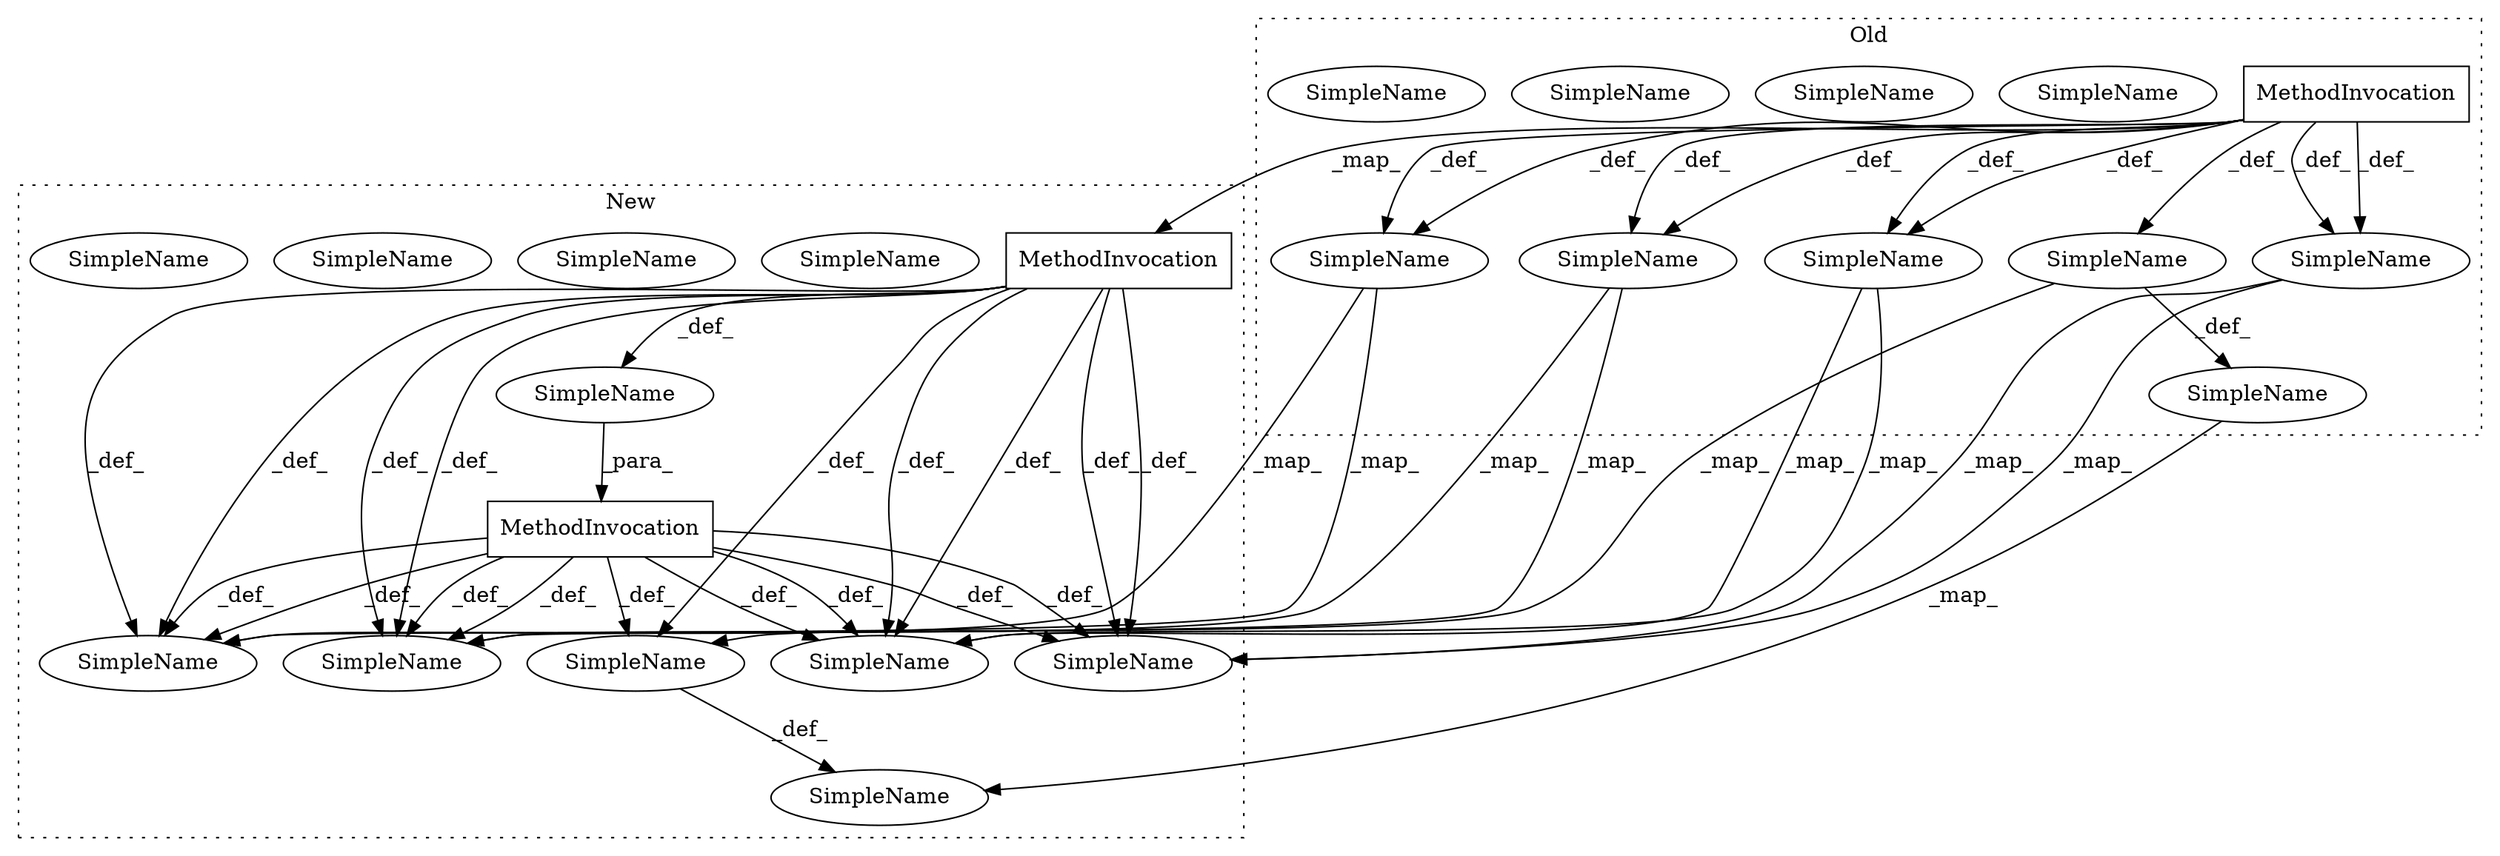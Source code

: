 digraph G {
subgraph cluster0 {
1 [label="MethodInvocation" a="32" s="1820,1864" l="20,1" shape="box"];
4 [label="SimpleName" a="42" s="2170" l="5" shape="ellipse"];
9 [label="SimpleName" a="42" s="1321" l="6" shape="ellipse"];
10 [label="SimpleName" a="42" s="2071" l="10" shape="ellipse"];
12 [label="SimpleName" a="42" s="1931" l="4" shape="ellipse"];
13 [label="SimpleName" a="42" s="2170" l="5" shape="ellipse"];
15 [label="SimpleName" a="42" s="2234" l="2" shape="ellipse"];
17 [label="SimpleName" a="42" s="1321" l="6" shape="ellipse"];
20 [label="SimpleName" a="42" s="2071" l="10" shape="ellipse"];
23 [label="SimpleName" a="42" s="1944" l="5" shape="ellipse"];
24 [label="SimpleName" a="42" s="2234" l="2" shape="ellipse"];
label = "Old";
style="dotted";
}
subgraph cluster1 {
2 [label="MethodInvocation" a="32" s="1919,1961" l="18,1" shape="box"];
3 [label="MethodInvocation" a="32" s="1906,1962" l="13,1" shape="box"];
5 [label="SimpleName" a="42" s="" l="" shape="ellipse"];
6 [label="SimpleName" a="42" s="2169" l="10" shape="ellipse"];
7 [label="SimpleName" a="42" s="2332" l="2" shape="ellipse"];
8 [label="SimpleName" a="42" s="2332" l="2" shape="ellipse"];
11 [label="SimpleName" a="42" s="2268" l="5" shape="ellipse"];
14 [label="SimpleName" a="42" s="2169" l="10" shape="ellipse"];
16 [label="SimpleName" a="42" s="2029" l="4" shape="ellipse"];
18 [label="SimpleName" a="42" s="1359" l="6" shape="ellipse"];
19 [label="SimpleName" a="42" s="1359" l="6" shape="ellipse"];
21 [label="SimpleName" a="42" s="2268" l="5" shape="ellipse"];
22 [label="SimpleName" a="42" s="2042" l="5" shape="ellipse"];
label = "New";
style="dotted";
}
1 -> 9 [label="_def_"];
1 -> 4 [label="_def_"];
1 -> 15 [label="_def_"];
1 -> 2 [label="_map_"];
1 -> 15 [label="_def_"];
1 -> 9 [label="_def_"];
1 -> 12 [label="_def_"];
1 -> 20 [label="_def_"];
1 -> 4 [label="_def_"];
1 -> 20 [label="_def_"];
2 -> 5 [label="_def_"];
2 -> 21 [label="_def_"];
2 -> 19 [label="_def_"];
2 -> 16 [label="_def_"];
2 -> 8 [label="_def_"];
2 -> 6 [label="_def_"];
2 -> 19 [label="_def_"];
2 -> 6 [label="_def_"];
2 -> 8 [label="_def_"];
2 -> 21 [label="_def_"];
3 -> 6 [label="_def_"];
3 -> 8 [label="_def_"];
3 -> 21 [label="_def_"];
3 -> 19 [label="_def_"];
3 -> 6 [label="_def_"];
3 -> 19 [label="_def_"];
3 -> 8 [label="_def_"];
3 -> 16 [label="_def_"];
3 -> 21 [label="_def_"];
4 -> 21 [label="_map_"];
4 -> 21 [label="_map_"];
5 -> 3 [label="_para_"];
9 -> 19 [label="_map_"];
9 -> 19 [label="_map_"];
12 -> 16 [label="_map_"];
12 -> 23 [label="_def_"];
15 -> 8 [label="_map_"];
15 -> 8 [label="_map_"];
16 -> 22 [label="_def_"];
20 -> 6 [label="_map_"];
20 -> 6 [label="_map_"];
23 -> 22 [label="_map_"];
}